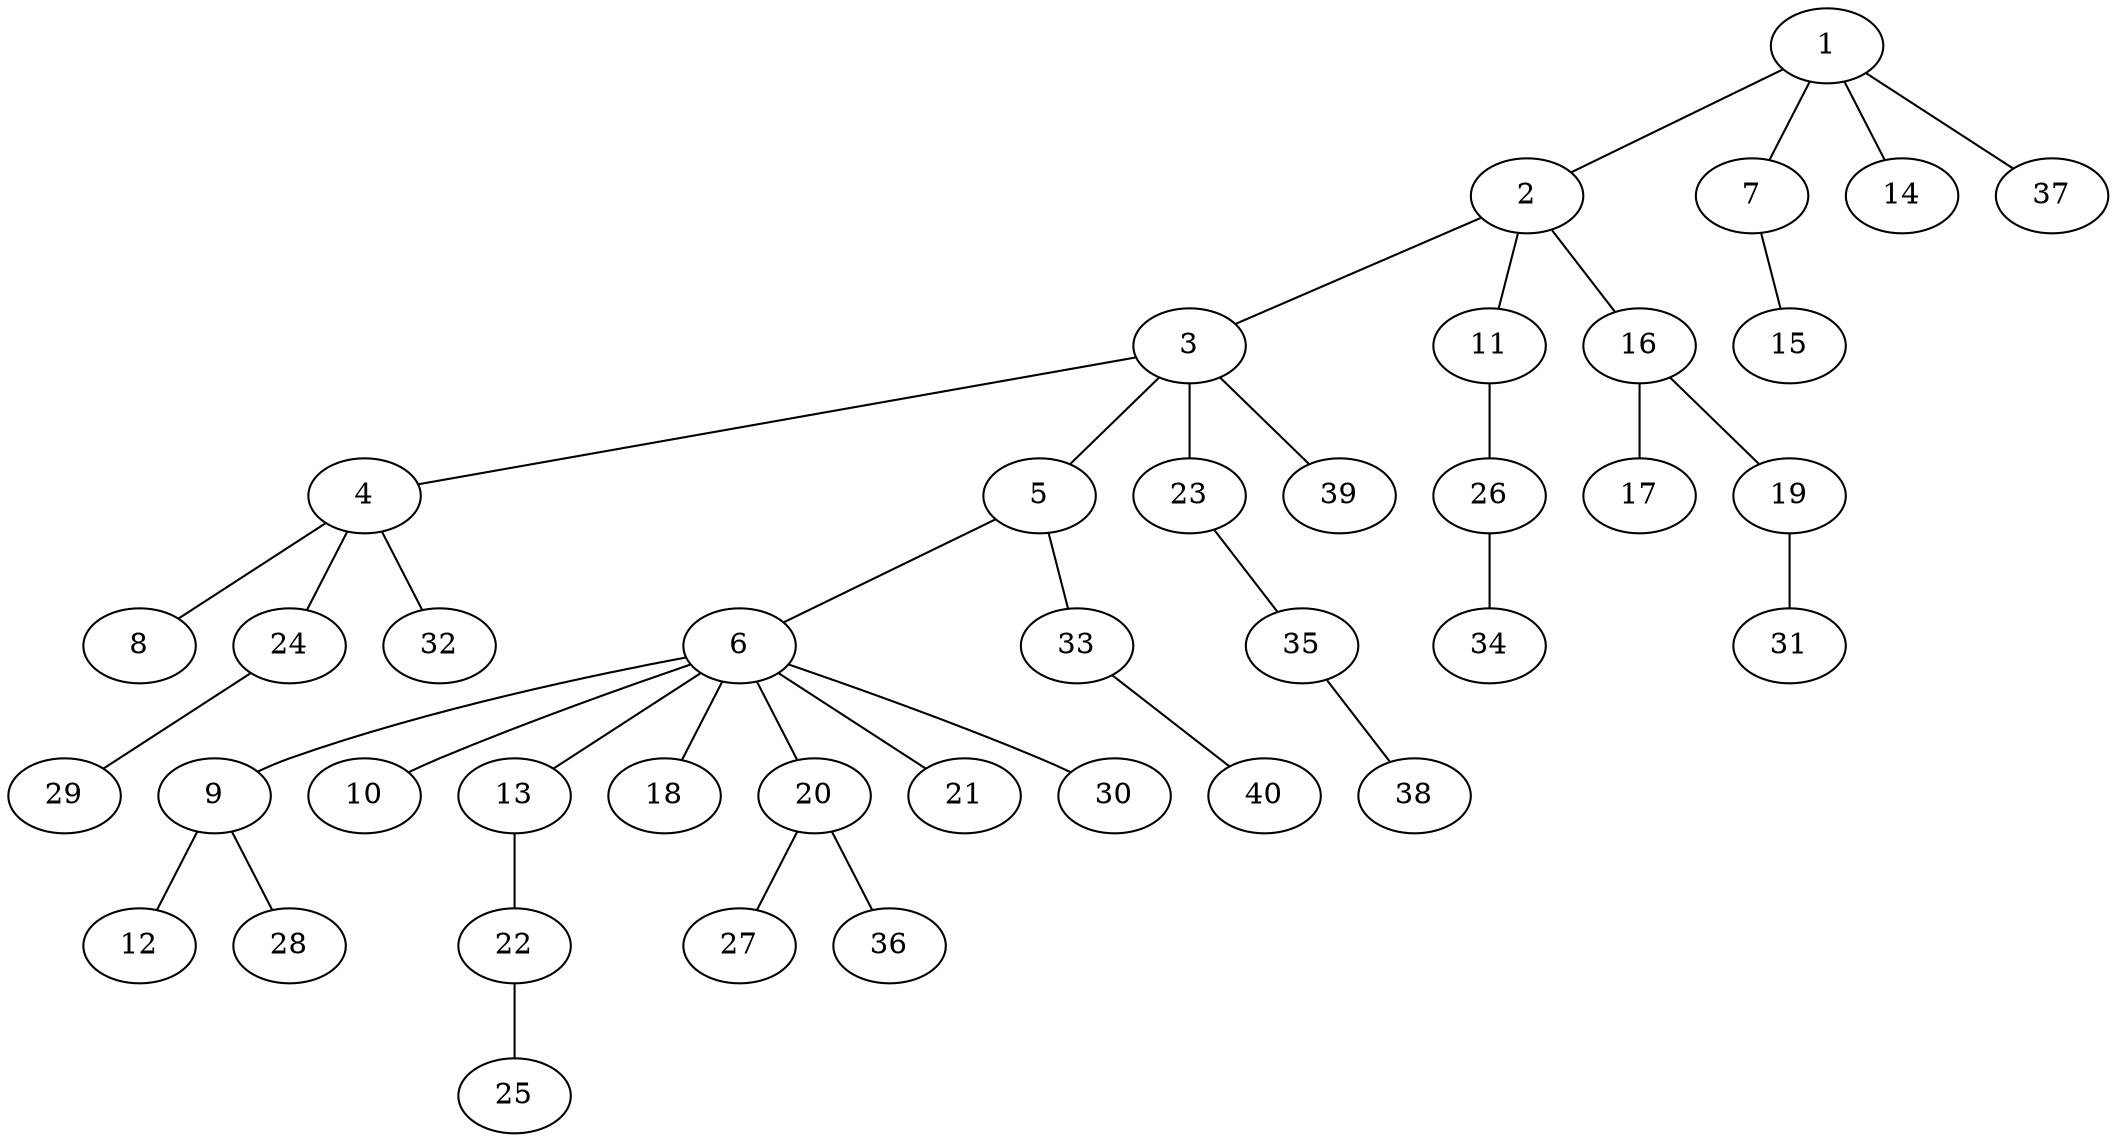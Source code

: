 graph graphname {1--2
1--7
1--14
1--37
2--3
2--11
2--16
3--4
3--5
3--23
3--39
4--8
4--24
4--32
5--6
5--33
6--9
6--10
6--13
6--18
6--20
6--21
6--30
7--15
9--12
9--28
11--26
13--22
16--17
16--19
19--31
20--27
20--36
22--25
23--35
24--29
26--34
33--40
35--38
}